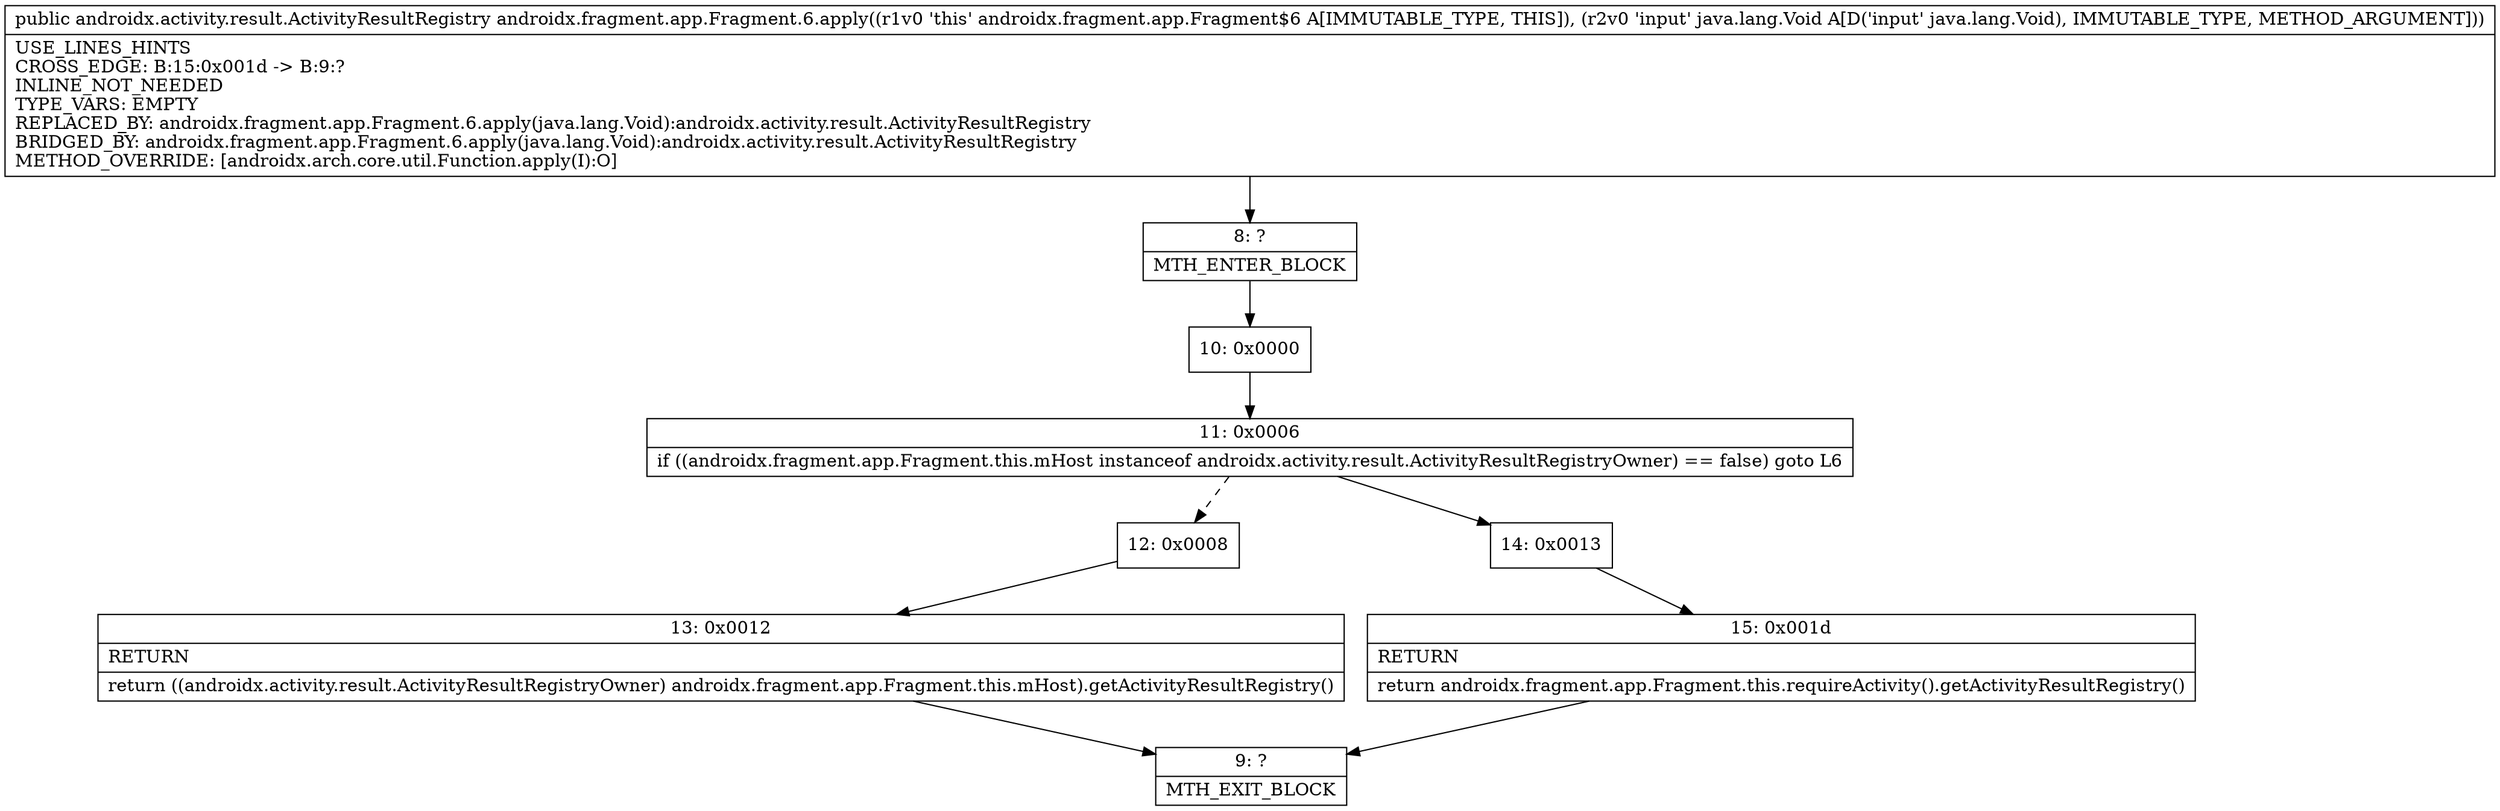 digraph "CFG forandroidx.fragment.app.Fragment.6.apply(Ljava\/lang\/Void;)Landroidx\/activity\/result\/ActivityResultRegistry;" {
Node_8 [shape=record,label="{8\:\ ?|MTH_ENTER_BLOCK\l}"];
Node_10 [shape=record,label="{10\:\ 0x0000}"];
Node_11 [shape=record,label="{11\:\ 0x0006|if ((androidx.fragment.app.Fragment.this.mHost instanceof androidx.activity.result.ActivityResultRegistryOwner) == false) goto L6\l}"];
Node_12 [shape=record,label="{12\:\ 0x0008}"];
Node_13 [shape=record,label="{13\:\ 0x0012|RETURN\l|return ((androidx.activity.result.ActivityResultRegistryOwner) androidx.fragment.app.Fragment.this.mHost).getActivityResultRegistry()\l}"];
Node_9 [shape=record,label="{9\:\ ?|MTH_EXIT_BLOCK\l}"];
Node_14 [shape=record,label="{14\:\ 0x0013}"];
Node_15 [shape=record,label="{15\:\ 0x001d|RETURN\l|return androidx.fragment.app.Fragment.this.requireActivity().getActivityResultRegistry()\l}"];
MethodNode[shape=record,label="{public androidx.activity.result.ActivityResultRegistry androidx.fragment.app.Fragment.6.apply((r1v0 'this' androidx.fragment.app.Fragment$6 A[IMMUTABLE_TYPE, THIS]), (r2v0 'input' java.lang.Void A[D('input' java.lang.Void), IMMUTABLE_TYPE, METHOD_ARGUMENT]))  | USE_LINES_HINTS\lCROSS_EDGE: B:15:0x001d \-\> B:9:?\lINLINE_NOT_NEEDED\lTYPE_VARS: EMPTY\lREPLACED_BY: androidx.fragment.app.Fragment.6.apply(java.lang.Void):androidx.activity.result.ActivityResultRegistry\lBRIDGED_BY: androidx.fragment.app.Fragment.6.apply(java.lang.Void):androidx.activity.result.ActivityResultRegistry\lMETHOD_OVERRIDE: [androidx.arch.core.util.Function.apply(I):O]\l}"];
MethodNode -> Node_8;Node_8 -> Node_10;
Node_10 -> Node_11;
Node_11 -> Node_12[style=dashed];
Node_11 -> Node_14;
Node_12 -> Node_13;
Node_13 -> Node_9;
Node_14 -> Node_15;
Node_15 -> Node_9;
}

